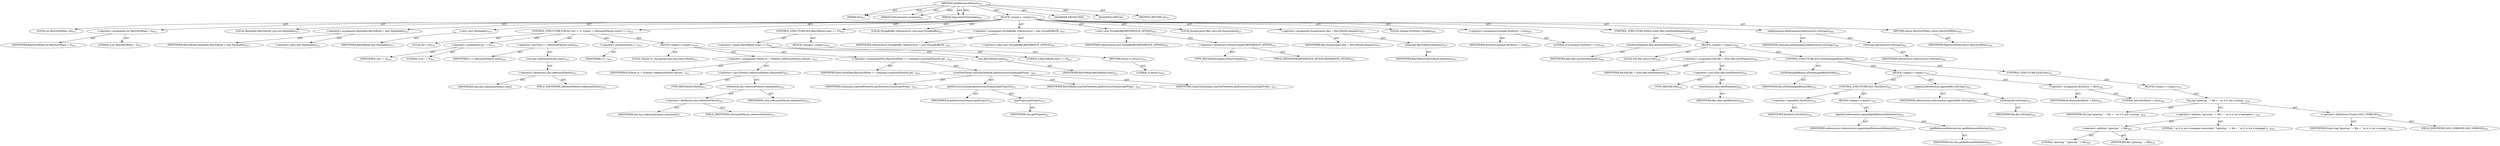 digraph "addReferenceFilesets" {  
"111669149754" [label = <(METHOD,addReferenceFilesets)<SUB>911</SUB>> ]
"115964117011" [label = <(PARAM,this)<SUB>911</SUB>> ]
"115964117077" [label = <(PARAM,NetCommand command)<SUB>911</SUB>> ]
"115964117078" [label = <(PARAM,long outputTimestamp)<SUB>911</SUB>> ]
"25769803867" [label = <(BLOCK,&lt;empty&gt;,&lt;empty&gt;)<SUB>911</SUB>> ]
"94489280527" [label = <(LOCAL,int filesOutOfDate: int)<SUB>912</SUB>> ]
"30064771357" [label = <(&lt;operator&gt;.assignment,int filesOutOfDate = 0)<SUB>912</SUB>> ]
"68719476958" [label = <(IDENTIFIER,filesOutOfDate,int filesOutOfDate = 0)<SUB>912</SUB>> ]
"90194313290" [label = <(LITERAL,0,int filesOutOfDate = 0)<SUB>912</SUB>> ]
"94489280528" [label = <(LOCAL,Hashtable filesToBuild: java.util.Hashtable)<SUB>913</SUB>> ]
"30064771358" [label = <(&lt;operator&gt;.assignment,Hashtable filesToBuild = new Hashtable())<SUB>913</SUB>> ]
"68719476959" [label = <(IDENTIFIER,filesToBuild,Hashtable filesToBuild = new Hashtable())<SUB>913</SUB>> ]
"30064771359" [label = <(&lt;operator&gt;.alloc,new Hashtable())<SUB>913</SUB>> ]
"30064771360" [label = <(&lt;init&gt;,new Hashtable())<SUB>913</SUB>> ]
"68719476960" [label = <(IDENTIFIER,filesToBuild,new Hashtable())<SUB>913</SUB>> ]
"47244640285" [label = <(CONTROL_STRUCTURE,FOR,for (int i = 0; Some(i &lt; referenceFilesets.size()); i++))<SUB>914</SUB>> ]
"94489280529" [label = <(LOCAL,int i: int)<SUB>914</SUB>> ]
"30064771361" [label = <(&lt;operator&gt;.assignment,int i = 0)<SUB>914</SUB>> ]
"68719476961" [label = <(IDENTIFIER,i,int i = 0)<SUB>914</SUB>> ]
"90194313291" [label = <(LITERAL,0,int i = 0)<SUB>914</SUB>> ]
"30064771362" [label = <(&lt;operator&gt;.lessThan,i &lt; referenceFilesets.size())<SUB>914</SUB>> ]
"68719476962" [label = <(IDENTIFIER,i,i &lt; referenceFilesets.size())<SUB>914</SUB>> ]
"30064771363" [label = <(size,this.referenceFilesets.size())<SUB>914</SUB>> ]
"30064771364" [label = <(&lt;operator&gt;.fieldAccess,this.referenceFilesets)<SUB>914</SUB>> ]
"68719476963" [label = <(IDENTIFIER,this,this.referenceFilesets.size())> ]
"55834574932" [label = <(FIELD_IDENTIFIER,referenceFilesets,referenceFilesets)<SUB>914</SUB>> ]
"30064771365" [label = <(&lt;operator&gt;.postIncrement,i++)<SUB>914</SUB>> ]
"68719476964" [label = <(IDENTIFIER,i,i++)<SUB>914</SUB>> ]
"25769803868" [label = <(BLOCK,&lt;empty&gt;,&lt;empty&gt;)<SUB>914</SUB>> ]
"94489280530" [label = <(LOCAL,FileSet fs: org.apache.tools.ant.types.FileSet)<SUB>915</SUB>> ]
"30064771366" [label = <(&lt;operator&gt;.assignment,FileSet fs = (FileSet) referenceFilesets.elemen...)<SUB>915</SUB>> ]
"68719476965" [label = <(IDENTIFIER,fs,FileSet fs = (FileSet) referenceFilesets.elemen...)<SUB>915</SUB>> ]
"30064771367" [label = <(&lt;operator&gt;.cast,(FileSet) referenceFilesets.elementAt(i))<SUB>915</SUB>> ]
"180388626437" [label = <(TYPE_REF,FileSet,FileSet)<SUB>915</SUB>> ]
"30064771368" [label = <(elementAt,this.referenceFilesets.elementAt(i))<SUB>915</SUB>> ]
"30064771369" [label = <(&lt;operator&gt;.fieldAccess,this.referenceFilesets)<SUB>915</SUB>> ]
"68719476966" [label = <(IDENTIFIER,this,this.referenceFilesets.elementAt(i))> ]
"55834574933" [label = <(FIELD_IDENTIFIER,referenceFilesets,referenceFilesets)<SUB>915</SUB>> ]
"68719476967" [label = <(IDENTIFIER,i,this.referenceFilesets.elementAt(i))<SUB>915</SUB>> ]
"30064771370" [label = <(&lt;operator&gt;.assignmentPlus,filesOutOfDate += command.scanOneFileset(fs.get...)<SUB>916</SUB>> ]
"68719476968" [label = <(IDENTIFIER,filesOutOfDate,filesOutOfDate += command.scanOneFileset(fs.get...)<SUB>916</SUB>> ]
"30064771371" [label = <(scanOneFileset,scanOneFileset(fs.getDirectoryScanner(getProjec...)<SUB>916</SUB>> ]
"68719476969" [label = <(IDENTIFIER,command,scanOneFileset(fs.getDirectoryScanner(getProjec...)<SUB>916</SUB>> ]
"30064771372" [label = <(getDirectoryScanner,getDirectoryScanner(getProject()))<SUB>917</SUB>> ]
"68719476970" [label = <(IDENTIFIER,fs,getDirectoryScanner(getProject()))<SUB>917</SUB>> ]
"30064771373" [label = <(getProject,getProject())<SUB>917</SUB>> ]
"68719476776" [label = <(IDENTIFIER,this,getProject())<SUB>917</SUB>> ]
"68719476971" [label = <(IDENTIFIER,filesToBuild,scanOneFileset(fs.getDirectoryScanner(getProjec...)<SUB>918</SUB>> ]
"68719476972" [label = <(IDENTIFIER,outputTimestamp,scanOneFileset(fs.getDirectoryScanner(getProjec...)<SUB>919</SUB>> ]
"47244640286" [label = <(CONTROL_STRUCTURE,IF,if (filesToBuild.size() == 0))<SUB>922</SUB>> ]
"30064771374" [label = <(&lt;operator&gt;.equals,filesToBuild.size() == 0)<SUB>922</SUB>> ]
"30064771375" [label = <(size,filesToBuild.size())<SUB>922</SUB>> ]
"68719476973" [label = <(IDENTIFIER,filesToBuild,filesToBuild.size())<SUB>922</SUB>> ]
"90194313292" [label = <(LITERAL,0,filesToBuild.size() == 0)<SUB>922</SUB>> ]
"25769803869" [label = <(BLOCK,&lt;empty&gt;,&lt;empty&gt;)<SUB>922</SUB>> ]
"146028888103" [label = <(RETURN,return 0;,return 0;)<SUB>923</SUB>> ]
"90194313293" [label = <(LITERAL,0,return 0;)<SUB>923</SUB>> ]
"94489280531" [label = <(LOCAL,StringBuffer referenceList: java.lang.StringBuffer)<SUB>925</SUB>> ]
"30064771376" [label = <(&lt;operator&gt;.assignment,StringBuffer referenceList = new StringBuffer(R...)<SUB>925</SUB>> ]
"68719476974" [label = <(IDENTIFIER,referenceList,StringBuffer referenceList = new StringBuffer(R...)<SUB>925</SUB>> ]
"30064771377" [label = <(&lt;operator&gt;.alloc,new StringBuffer(REFERENCE_OPTION))<SUB>925</SUB>> ]
"30064771378" [label = <(&lt;init&gt;,new StringBuffer(REFERENCE_OPTION))<SUB>925</SUB>> ]
"68719476975" [label = <(IDENTIFIER,referenceList,new StringBuffer(REFERENCE_OPTION))<SUB>925</SUB>> ]
"30064771379" [label = <(&lt;operator&gt;.fieldAccess,DotnetCompile.REFERENCE_OPTION)<SUB>925</SUB>> ]
"180388626438" [label = <(TYPE_REF,DotnetCompile,DotnetCompile)<SUB>925</SUB>> ]
"55834574934" [label = <(FIELD_IDENTIFIER,REFERENCE_OPTION,REFERENCE_OPTION)<SUB>925</SUB>> ]
"94489280532" [label = <(LOCAL,Enumeration files: java.util.Enumeration)<SUB>927</SUB>> ]
"30064771380" [label = <(&lt;operator&gt;.assignment,Enumeration files = filesToBuild.elements())<SUB>927</SUB>> ]
"68719476976" [label = <(IDENTIFIER,files,Enumeration files = filesToBuild.elements())<SUB>927</SUB>> ]
"30064771381" [label = <(elements,filesToBuild.elements())<SUB>927</SUB>> ]
"68719476977" [label = <(IDENTIFIER,filesToBuild,filesToBuild.elements())<SUB>927</SUB>> ]
"94489280533" [label = <(LOCAL,boolean firstEntry: boolean)<SUB>928</SUB>> ]
"30064771382" [label = <(&lt;operator&gt;.assignment,boolean firstEntry = true)<SUB>928</SUB>> ]
"68719476978" [label = <(IDENTIFIER,firstEntry,boolean firstEntry = true)<SUB>928</SUB>> ]
"90194313294" [label = <(LITERAL,true,boolean firstEntry = true)<SUB>928</SUB>> ]
"47244640287" [label = <(CONTROL_STRUCTURE,WHILE,while (files.hasMoreElements()))<SUB>929</SUB>> ]
"30064771383" [label = <(hasMoreElements,files.hasMoreElements())<SUB>929</SUB>> ]
"68719476979" [label = <(IDENTIFIER,files,files.hasMoreElements())<SUB>929</SUB>> ]
"25769803870" [label = <(BLOCK,&lt;empty&gt;,&lt;empty&gt;)<SUB>929</SUB>> ]
"94489280534" [label = <(LOCAL,File file: java.io.File)<SUB>930</SUB>> ]
"30064771384" [label = <(&lt;operator&gt;.assignment,File file = (File) files.nextElement())<SUB>930</SUB>> ]
"68719476980" [label = <(IDENTIFIER,file,File file = (File) files.nextElement())<SUB>930</SUB>> ]
"30064771385" [label = <(&lt;operator&gt;.cast,(File) files.nextElement())<SUB>930</SUB>> ]
"180388626439" [label = <(TYPE_REF,File,File)<SUB>930</SUB>> ]
"30064771386" [label = <(nextElement,files.nextElement())<SUB>930</SUB>> ]
"68719476981" [label = <(IDENTIFIER,files,files.nextElement())<SUB>930</SUB>> ]
"47244640288" [label = <(CONTROL_STRUCTURE,IF,if (isFileManagedBinary(file)))<SUB>931</SUB>> ]
"30064771387" [label = <(isFileManagedBinary,isFileManagedBinary(file))<SUB>931</SUB>> ]
"68719476982" [label = <(IDENTIFIER,file,isFileManagedBinary(file))<SUB>931</SUB>> ]
"25769803871" [label = <(BLOCK,&lt;empty&gt;,&lt;empty&gt;)<SUB>931</SUB>> ]
"47244640289" [label = <(CONTROL_STRUCTURE,IF,if (!firstEntry))<SUB>932</SUB>> ]
"30064771388" [label = <(&lt;operator&gt;.logicalNot,!firstEntry)<SUB>932</SUB>> ]
"68719476983" [label = <(IDENTIFIER,firstEntry,!firstEntry)<SUB>932</SUB>> ]
"25769803872" [label = <(BLOCK,&lt;empty&gt;,&lt;empty&gt;)<SUB>932</SUB>> ]
"30064771389" [label = <(append,referenceList.append(getReferenceDelimiter()))<SUB>933</SUB>> ]
"68719476984" [label = <(IDENTIFIER,referenceList,referenceList.append(getReferenceDelimiter()))<SUB>933</SUB>> ]
"30064771390" [label = <(getReferenceDelimiter,this.getReferenceDelimiter())<SUB>933</SUB>> ]
"68719476777" [label = <(IDENTIFIER,this,this.getReferenceDelimiter())<SUB>933</SUB>> ]
"30064771391" [label = <(append,referenceList.append(file.toString()))<SUB>935</SUB>> ]
"68719476985" [label = <(IDENTIFIER,referenceList,referenceList.append(file.toString()))<SUB>935</SUB>> ]
"30064771392" [label = <(toString,file.toString())<SUB>935</SUB>> ]
"68719476986" [label = <(IDENTIFIER,file,file.toString())<SUB>935</SUB>> ]
"30064771393" [label = <(&lt;operator&gt;.assignment,firstEntry = false)<SUB>936</SUB>> ]
"68719476987" [label = <(IDENTIFIER,firstEntry,firstEntry = false)<SUB>936</SUB>> ]
"90194313295" [label = <(LITERAL,false,firstEntry = false)<SUB>936</SUB>> ]
"47244640290" [label = <(CONTROL_STRUCTURE,ELSE,else)<SUB>937</SUB>> ]
"25769803873" [label = <(BLOCK,&lt;empty&gt;,&lt;empty&gt;)<SUB>937</SUB>> ]
"30064771394" [label = <(log,log(&quot;ignoring &quot; + file + &quot; as it is not a manag...)<SUB>938</SUB>> ]
"68719476778" [label = <(IDENTIFIER,this,log(&quot;ignoring &quot; + file + &quot; as it is not a manag...)<SUB>938</SUB>> ]
"30064771395" [label = <(&lt;operator&gt;.addition,&quot;ignoring &quot; + file + &quot; as it is not a managed e...)<SUB>938</SUB>> ]
"30064771396" [label = <(&lt;operator&gt;.addition,&quot;ignoring &quot; + file)<SUB>938</SUB>> ]
"90194313296" [label = <(LITERAL,&quot;ignoring &quot;,&quot;ignoring &quot; + file)<SUB>938</SUB>> ]
"68719476988" [label = <(IDENTIFIER,file,&quot;ignoring &quot; + file)<SUB>938</SUB>> ]
"90194313297" [label = <(LITERAL,&quot; as it is not a managed executable&quot;,&quot;ignoring &quot; + file + &quot; as it is not a managed e...)<SUB>938</SUB>> ]
"30064771397" [label = <(&lt;operator&gt;.fieldAccess,Project.MSG_VERBOSE)<SUB>939</SUB>> ]
"68719476989" [label = <(IDENTIFIER,Project,log(&quot;ignoring &quot; + file + &quot; as it is not a manag...)<SUB>939</SUB>> ]
"55834574935" [label = <(FIELD_IDENTIFIER,MSG_VERBOSE,MSG_VERBOSE)<SUB>939</SUB>> ]
"30064771398" [label = <(addArgument,addArgument(referenceList.toString()))<SUB>944</SUB>> ]
"68719476990" [label = <(IDENTIFIER,command,addArgument(referenceList.toString()))<SUB>944</SUB>> ]
"30064771399" [label = <(toString,referenceList.toString())<SUB>944</SUB>> ]
"68719476991" [label = <(IDENTIFIER,referenceList,referenceList.toString())<SUB>944</SUB>> ]
"146028888104" [label = <(RETURN,return filesOutOfDate;,return filesOutOfDate;)<SUB>945</SUB>> ]
"68719476992" [label = <(IDENTIFIER,filesOutOfDate,return filesOutOfDate;)<SUB>945</SUB>> ]
"133143986318" [label = <(MODIFIER,PROTECTED)> ]
"133143986319" [label = <(MODIFIER,VIRTUAL)> ]
"128849018938" [label = <(METHOD_RETURN,int)<SUB>911</SUB>> ]
  "111669149754" -> "115964117011"  [ label = "AST: "] 
  "111669149754" -> "115964117077"  [ label = "AST: "] 
  "111669149754" -> "115964117078"  [ label = "AST: "] 
  "111669149754" -> "25769803867"  [ label = "AST: "] 
  "111669149754" -> "133143986318"  [ label = "AST: "] 
  "111669149754" -> "133143986319"  [ label = "AST: "] 
  "111669149754" -> "128849018938"  [ label = "AST: "] 
  "25769803867" -> "94489280527"  [ label = "AST: "] 
  "25769803867" -> "30064771357"  [ label = "AST: "] 
  "25769803867" -> "94489280528"  [ label = "AST: "] 
  "25769803867" -> "30064771358"  [ label = "AST: "] 
  "25769803867" -> "30064771360"  [ label = "AST: "] 
  "25769803867" -> "47244640285"  [ label = "AST: "] 
  "25769803867" -> "47244640286"  [ label = "AST: "] 
  "25769803867" -> "94489280531"  [ label = "AST: "] 
  "25769803867" -> "30064771376"  [ label = "AST: "] 
  "25769803867" -> "30064771378"  [ label = "AST: "] 
  "25769803867" -> "94489280532"  [ label = "AST: "] 
  "25769803867" -> "30064771380"  [ label = "AST: "] 
  "25769803867" -> "94489280533"  [ label = "AST: "] 
  "25769803867" -> "30064771382"  [ label = "AST: "] 
  "25769803867" -> "47244640287"  [ label = "AST: "] 
  "25769803867" -> "30064771398"  [ label = "AST: "] 
  "25769803867" -> "146028888104"  [ label = "AST: "] 
  "30064771357" -> "68719476958"  [ label = "AST: "] 
  "30064771357" -> "90194313290"  [ label = "AST: "] 
  "30064771358" -> "68719476959"  [ label = "AST: "] 
  "30064771358" -> "30064771359"  [ label = "AST: "] 
  "30064771360" -> "68719476960"  [ label = "AST: "] 
  "47244640285" -> "94489280529"  [ label = "AST: "] 
  "47244640285" -> "30064771361"  [ label = "AST: "] 
  "47244640285" -> "30064771362"  [ label = "AST: "] 
  "47244640285" -> "30064771365"  [ label = "AST: "] 
  "47244640285" -> "25769803868"  [ label = "AST: "] 
  "30064771361" -> "68719476961"  [ label = "AST: "] 
  "30064771361" -> "90194313291"  [ label = "AST: "] 
  "30064771362" -> "68719476962"  [ label = "AST: "] 
  "30064771362" -> "30064771363"  [ label = "AST: "] 
  "30064771363" -> "30064771364"  [ label = "AST: "] 
  "30064771364" -> "68719476963"  [ label = "AST: "] 
  "30064771364" -> "55834574932"  [ label = "AST: "] 
  "30064771365" -> "68719476964"  [ label = "AST: "] 
  "25769803868" -> "94489280530"  [ label = "AST: "] 
  "25769803868" -> "30064771366"  [ label = "AST: "] 
  "25769803868" -> "30064771370"  [ label = "AST: "] 
  "30064771366" -> "68719476965"  [ label = "AST: "] 
  "30064771366" -> "30064771367"  [ label = "AST: "] 
  "30064771367" -> "180388626437"  [ label = "AST: "] 
  "30064771367" -> "30064771368"  [ label = "AST: "] 
  "30064771368" -> "30064771369"  [ label = "AST: "] 
  "30064771368" -> "68719476967"  [ label = "AST: "] 
  "30064771369" -> "68719476966"  [ label = "AST: "] 
  "30064771369" -> "55834574933"  [ label = "AST: "] 
  "30064771370" -> "68719476968"  [ label = "AST: "] 
  "30064771370" -> "30064771371"  [ label = "AST: "] 
  "30064771371" -> "68719476969"  [ label = "AST: "] 
  "30064771371" -> "30064771372"  [ label = "AST: "] 
  "30064771371" -> "68719476971"  [ label = "AST: "] 
  "30064771371" -> "68719476972"  [ label = "AST: "] 
  "30064771372" -> "68719476970"  [ label = "AST: "] 
  "30064771372" -> "30064771373"  [ label = "AST: "] 
  "30064771373" -> "68719476776"  [ label = "AST: "] 
  "47244640286" -> "30064771374"  [ label = "AST: "] 
  "47244640286" -> "25769803869"  [ label = "AST: "] 
  "30064771374" -> "30064771375"  [ label = "AST: "] 
  "30064771374" -> "90194313292"  [ label = "AST: "] 
  "30064771375" -> "68719476973"  [ label = "AST: "] 
  "25769803869" -> "146028888103"  [ label = "AST: "] 
  "146028888103" -> "90194313293"  [ label = "AST: "] 
  "30064771376" -> "68719476974"  [ label = "AST: "] 
  "30064771376" -> "30064771377"  [ label = "AST: "] 
  "30064771378" -> "68719476975"  [ label = "AST: "] 
  "30064771378" -> "30064771379"  [ label = "AST: "] 
  "30064771379" -> "180388626438"  [ label = "AST: "] 
  "30064771379" -> "55834574934"  [ label = "AST: "] 
  "30064771380" -> "68719476976"  [ label = "AST: "] 
  "30064771380" -> "30064771381"  [ label = "AST: "] 
  "30064771381" -> "68719476977"  [ label = "AST: "] 
  "30064771382" -> "68719476978"  [ label = "AST: "] 
  "30064771382" -> "90194313294"  [ label = "AST: "] 
  "47244640287" -> "30064771383"  [ label = "AST: "] 
  "47244640287" -> "25769803870"  [ label = "AST: "] 
  "30064771383" -> "68719476979"  [ label = "AST: "] 
  "25769803870" -> "94489280534"  [ label = "AST: "] 
  "25769803870" -> "30064771384"  [ label = "AST: "] 
  "25769803870" -> "47244640288"  [ label = "AST: "] 
  "30064771384" -> "68719476980"  [ label = "AST: "] 
  "30064771384" -> "30064771385"  [ label = "AST: "] 
  "30064771385" -> "180388626439"  [ label = "AST: "] 
  "30064771385" -> "30064771386"  [ label = "AST: "] 
  "30064771386" -> "68719476981"  [ label = "AST: "] 
  "47244640288" -> "30064771387"  [ label = "AST: "] 
  "47244640288" -> "25769803871"  [ label = "AST: "] 
  "47244640288" -> "47244640290"  [ label = "AST: "] 
  "30064771387" -> "68719476982"  [ label = "AST: "] 
  "25769803871" -> "47244640289"  [ label = "AST: "] 
  "25769803871" -> "30064771391"  [ label = "AST: "] 
  "25769803871" -> "30064771393"  [ label = "AST: "] 
  "47244640289" -> "30064771388"  [ label = "AST: "] 
  "47244640289" -> "25769803872"  [ label = "AST: "] 
  "30064771388" -> "68719476983"  [ label = "AST: "] 
  "25769803872" -> "30064771389"  [ label = "AST: "] 
  "30064771389" -> "68719476984"  [ label = "AST: "] 
  "30064771389" -> "30064771390"  [ label = "AST: "] 
  "30064771390" -> "68719476777"  [ label = "AST: "] 
  "30064771391" -> "68719476985"  [ label = "AST: "] 
  "30064771391" -> "30064771392"  [ label = "AST: "] 
  "30064771392" -> "68719476986"  [ label = "AST: "] 
  "30064771393" -> "68719476987"  [ label = "AST: "] 
  "30064771393" -> "90194313295"  [ label = "AST: "] 
  "47244640290" -> "25769803873"  [ label = "AST: "] 
  "25769803873" -> "30064771394"  [ label = "AST: "] 
  "30064771394" -> "68719476778"  [ label = "AST: "] 
  "30064771394" -> "30064771395"  [ label = "AST: "] 
  "30064771394" -> "30064771397"  [ label = "AST: "] 
  "30064771395" -> "30064771396"  [ label = "AST: "] 
  "30064771395" -> "90194313297"  [ label = "AST: "] 
  "30064771396" -> "90194313296"  [ label = "AST: "] 
  "30064771396" -> "68719476988"  [ label = "AST: "] 
  "30064771397" -> "68719476989"  [ label = "AST: "] 
  "30064771397" -> "55834574935"  [ label = "AST: "] 
  "30064771398" -> "68719476990"  [ label = "AST: "] 
  "30064771398" -> "30064771399"  [ label = "AST: "] 
  "30064771399" -> "68719476991"  [ label = "AST: "] 
  "146028888104" -> "68719476992"  [ label = "AST: "] 
  "111669149754" -> "115964117011"  [ label = "DDG: "] 
  "111669149754" -> "115964117077"  [ label = "DDG: "] 
  "111669149754" -> "115964117078"  [ label = "DDG: "] 
}
